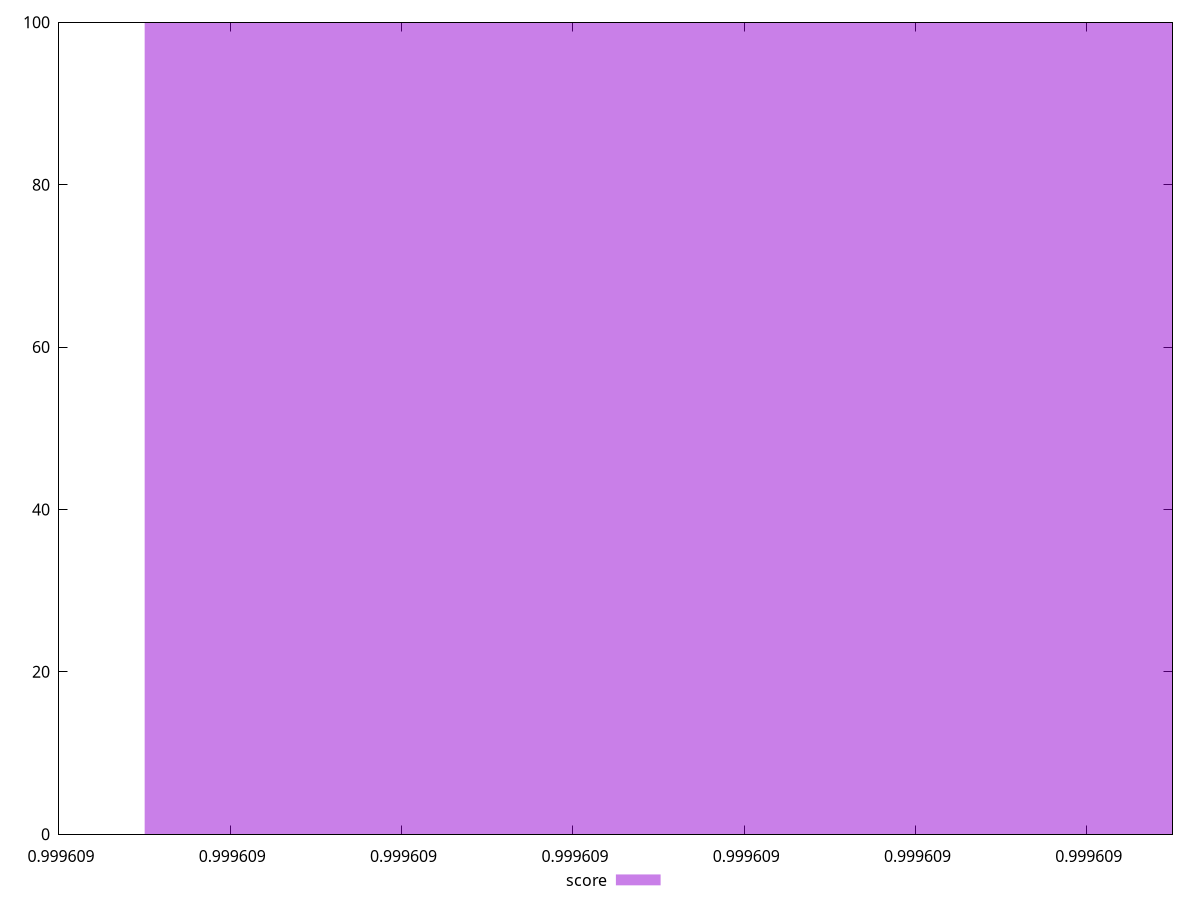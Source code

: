 reset
set terminal svg size 640, 490 enhanced background rgb 'white'
set output "report_00007_2020-12-11T15:55:29.892Z/uses-long-cache-ttl/samples/pages+cached+noexternal+nofonts+nosvg+noimg/score/histogram.svg"

$score <<EOF
0.9996090852968826 100
EOF

set key outside below
set boxwidth 1.3693364522329518e-15
set yrange [0:100]
set style fill transparent solid 0.5 noborder

plot \
  $score title "score" with boxes, \


reset